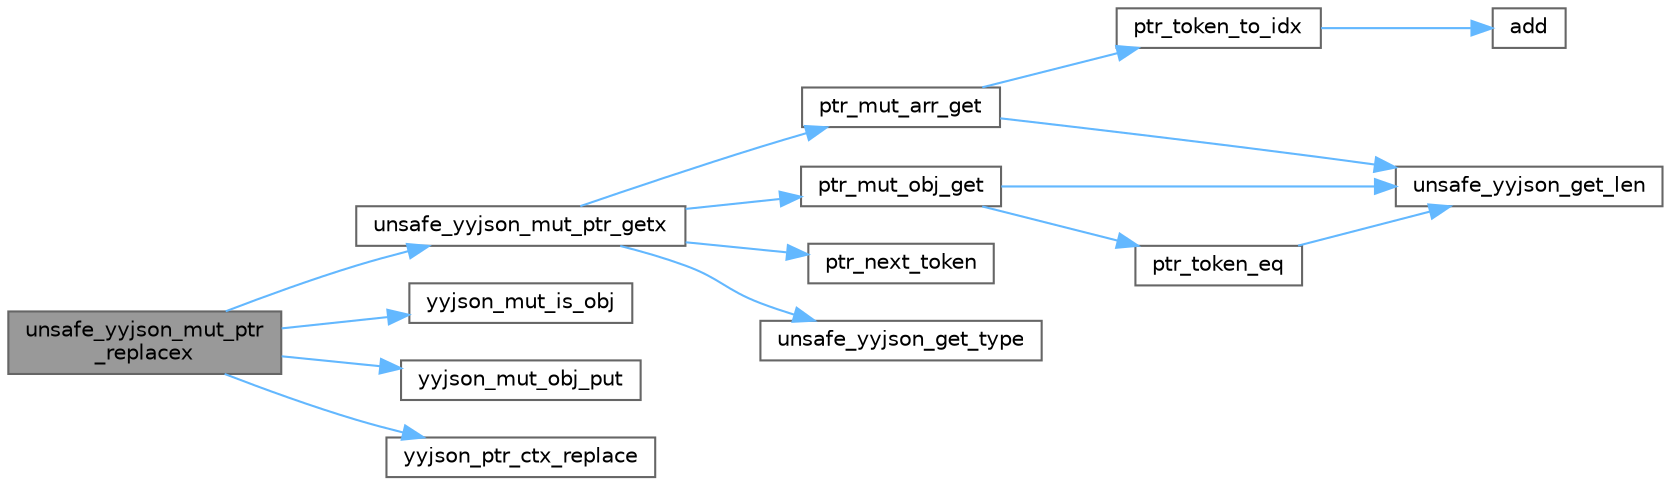digraph "unsafe_yyjson_mut_ptr_replacex"
{
 // LATEX_PDF_SIZE
  bgcolor="transparent";
  edge [fontname=Helvetica,fontsize=10,labelfontname=Helvetica,labelfontsize=10];
  node [fontname=Helvetica,fontsize=10,shape=box,height=0.2,width=0.4];
  rankdir="LR";
  Node1 [id="Node000001",label="unsafe_yyjson_mut_ptr\l_replacex",height=0.2,width=0.4,color="gray40", fillcolor="grey60", style="filled", fontcolor="black",tooltip=" "];
  Node1 -> Node2 [id="edge15_Node000001_Node000002",color="steelblue1",style="solid",tooltip=" "];
  Node2 [id="Node000002",label="unsafe_yyjson_mut_ptr_getx",height=0.2,width=0.4,color="grey40", fillcolor="white", style="filled",URL="$yyjson_8c.html#a3a74450b457f5f703ef87d0392997bc0",tooltip=" "];
  Node2 -> Node3 [id="edge16_Node000002_Node000003",color="steelblue1",style="solid",tooltip=" "];
  Node3 [id="Node000003",label="ptr_mut_arr_get",height=0.2,width=0.4,color="grey40", fillcolor="white", style="filled",URL="$yyjson_8c.html#ac29464de7d7a8ad063c00f2cbd352ef7",tooltip=" "];
  Node3 -> Node4 [id="edge17_Node000003_Node000004",color="steelblue1",style="solid",tooltip=" "];
  Node4 [id="Node000004",label="ptr_token_to_idx",height=0.2,width=0.4,color="grey40", fillcolor="white", style="filled",URL="$yyjson_8c.html#ae4d5dfa2de694650fa8dcc720f3cde4f",tooltip=" "];
  Node4 -> Node5 [id="edge18_Node000004_Node000005",color="steelblue1",style="solid",tooltip=" "];
  Node5 [id="Node000005",label="add",height=0.2,width=0.4,color="grey40", fillcolor="white", style="filled",URL="$benchmarks_2hetero__traversal_2graph_8hpp.html#a9836634ebb2ae079fb18b97205218838",tooltip=" "];
  Node3 -> Node6 [id="edge19_Node000003_Node000006",color="steelblue1",style="solid",tooltip=" "];
  Node6 [id="Node000006",label="unsafe_yyjson_get_len",height=0.2,width=0.4,color="grey40", fillcolor="white", style="filled",URL="$yyjson_8h.html#a445bf8a7f9981e4797bf95db944ddf8f",tooltip=" "];
  Node2 -> Node7 [id="edge20_Node000002_Node000007",color="steelblue1",style="solid",tooltip=" "];
  Node7 [id="Node000007",label="ptr_mut_obj_get",height=0.2,width=0.4,color="grey40", fillcolor="white", style="filled",URL="$yyjson_8c.html#aa16587d9e8d15084212b8651de567b4e",tooltip=" "];
  Node7 -> Node8 [id="edge21_Node000007_Node000008",color="steelblue1",style="solid",tooltip=" "];
  Node8 [id="Node000008",label="ptr_token_eq",height=0.2,width=0.4,color="grey40", fillcolor="white", style="filled",URL="$yyjson_8c.html#a65566d45248472fdac3462c69b459921",tooltip=" "];
  Node8 -> Node6 [id="edge22_Node000008_Node000006",color="steelblue1",style="solid",tooltip=" "];
  Node7 -> Node6 [id="edge23_Node000007_Node000006",color="steelblue1",style="solid",tooltip=" "];
  Node2 -> Node9 [id="edge24_Node000002_Node000009",color="steelblue1",style="solid",tooltip=" "];
  Node9 [id="Node000009",label="ptr_next_token",height=0.2,width=0.4,color="grey40", fillcolor="white", style="filled",URL="$yyjson_8c.html#a6346a98ccbce14e0550ba03335dd161e",tooltip=" "];
  Node2 -> Node10 [id="edge25_Node000002_Node000010",color="steelblue1",style="solid",tooltip=" "];
  Node10 [id="Node000010",label="unsafe_yyjson_get_type",height=0.2,width=0.4,color="grey40", fillcolor="white", style="filled",URL="$yyjson_8h.html#a25aa2b2a33dccb9af7da4576b3cbe6ab",tooltip=" "];
  Node1 -> Node11 [id="edge26_Node000001_Node000011",color="steelblue1",style="solid",tooltip=" "];
  Node11 [id="Node000011",label="yyjson_mut_is_obj",height=0.2,width=0.4,color="grey40", fillcolor="white", style="filled",URL="$yyjson_8h.html#aaafe8a57b5e53c9f7f9984c80ab3be1f",tooltip=" "];
  Node1 -> Node12 [id="edge27_Node000001_Node000012",color="steelblue1",style="solid",tooltip=" "];
  Node12 [id="Node000012",label="yyjson_mut_obj_put",height=0.2,width=0.4,color="grey40", fillcolor="white", style="filled",URL="$yyjson_8h.html#acbfde7c1173b4258f83029c6dacf47c3",tooltip=" "];
  Node1 -> Node13 [id="edge28_Node000001_Node000013",color="steelblue1",style="solid",tooltip=" "];
  Node13 [id="Node000013",label="yyjson_ptr_ctx_replace",height=0.2,width=0.4,color="grey40", fillcolor="white", style="filled",URL="$yyjson_8h.html#ac61826dc8fd7fa6cafa58fa9a45d058e",tooltip=" "];
}
